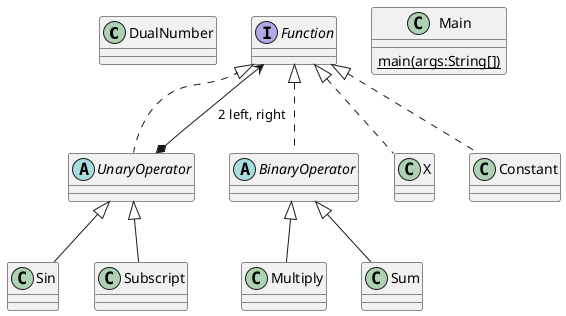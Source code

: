 @startuml
'https://plantuml.com/class-diagram
skinparam classAttributeIconSize 0

class DualNumber {
}

interface Function {
}

class Main {
{static} main(args:String[])
}

abstract class  UnaryOperator implements Function {
}

class Multiply extends BinaryOperator {
}

class Sin extends UnaryOperator {
}

class Subscript extends UnaryOperator {
}

class X implements Function{
}

abstract class BinaryOperator implements Function {
}

class Sum extends BinaryOperator {
}

class Constant implements Function {
}

UnaryOperator *--> Function : " 2 left, right"

@enduml
